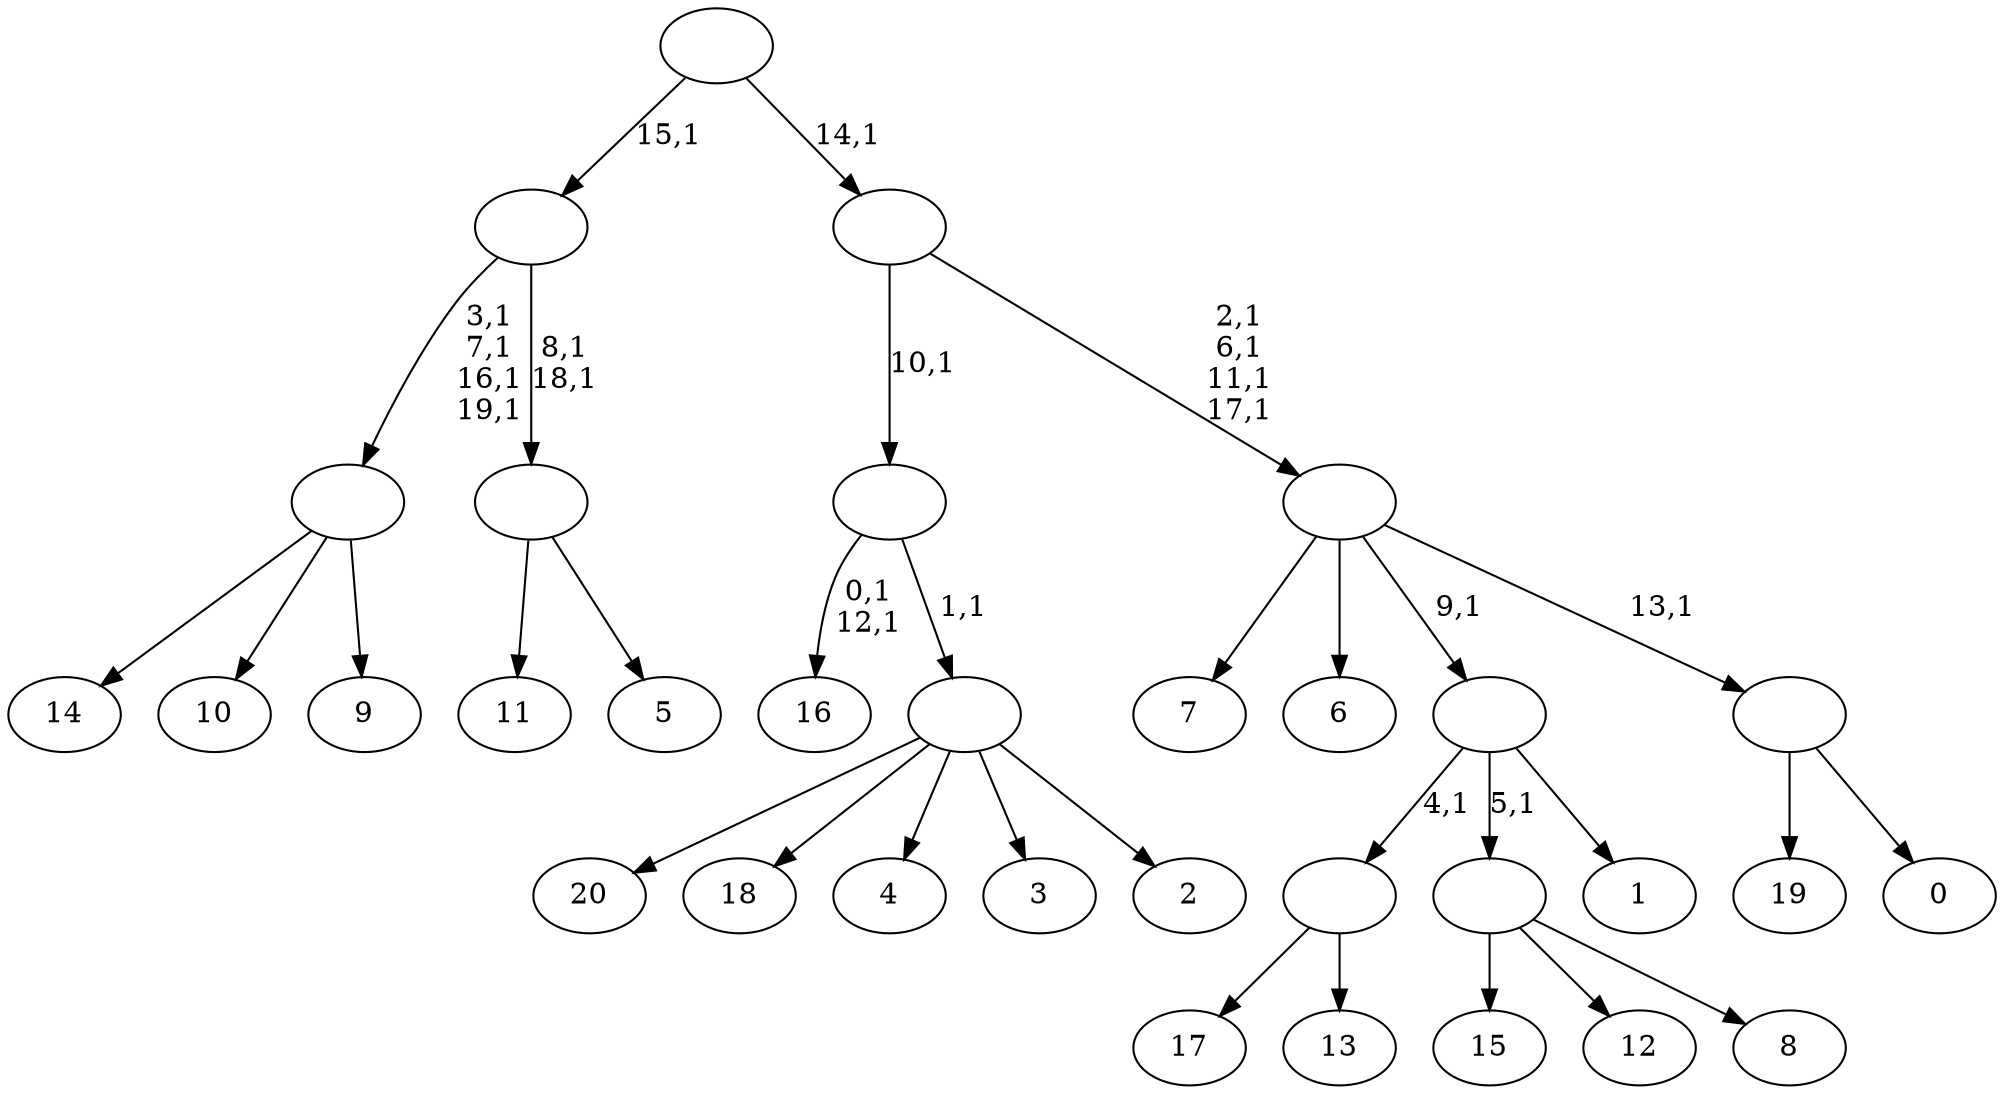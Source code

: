 digraph T {
	41 [label="20"]
	40 [label="19"]
	39 [label="18"]
	38 [label="17"]
	37 [label="16"]
	34 [label="15"]
	33 [label="14"]
	32 [label="13"]
	31 [label=""]
	30 [label="12"]
	29 [label="11"]
	28 [label="10"]
	27 [label="9"]
	26 [label=""]
	22 [label="8"]
	21 [label=""]
	20 [label="7"]
	19 [label="6"]
	18 [label="5"]
	17 [label=""]
	15 [label=""]
	14 [label="4"]
	13 [label="3"]
	12 [label="2"]
	11 [label=""]
	10 [label=""]
	9 [label="1"]
	8 [label=""]
	7 [label="0"]
	6 [label=""]
	5 [label=""]
	1 [label=""]
	0 [label=""]
	31 -> 38 [label=""]
	31 -> 32 [label=""]
	26 -> 33 [label=""]
	26 -> 28 [label=""]
	26 -> 27 [label=""]
	21 -> 34 [label=""]
	21 -> 30 [label=""]
	21 -> 22 [label=""]
	17 -> 29 [label=""]
	17 -> 18 [label=""]
	15 -> 17 [label="8,1\n18,1"]
	15 -> 26 [label="3,1\n7,1\n16,1\n19,1"]
	11 -> 41 [label=""]
	11 -> 39 [label=""]
	11 -> 14 [label=""]
	11 -> 13 [label=""]
	11 -> 12 [label=""]
	10 -> 37 [label="0,1\n12,1"]
	10 -> 11 [label="1,1"]
	8 -> 31 [label="4,1"]
	8 -> 21 [label="5,1"]
	8 -> 9 [label=""]
	6 -> 40 [label=""]
	6 -> 7 [label=""]
	5 -> 20 [label=""]
	5 -> 19 [label=""]
	5 -> 8 [label="9,1"]
	5 -> 6 [label="13,1"]
	1 -> 5 [label="2,1\n6,1\n11,1\n17,1"]
	1 -> 10 [label="10,1"]
	0 -> 15 [label="15,1"]
	0 -> 1 [label="14,1"]
}
